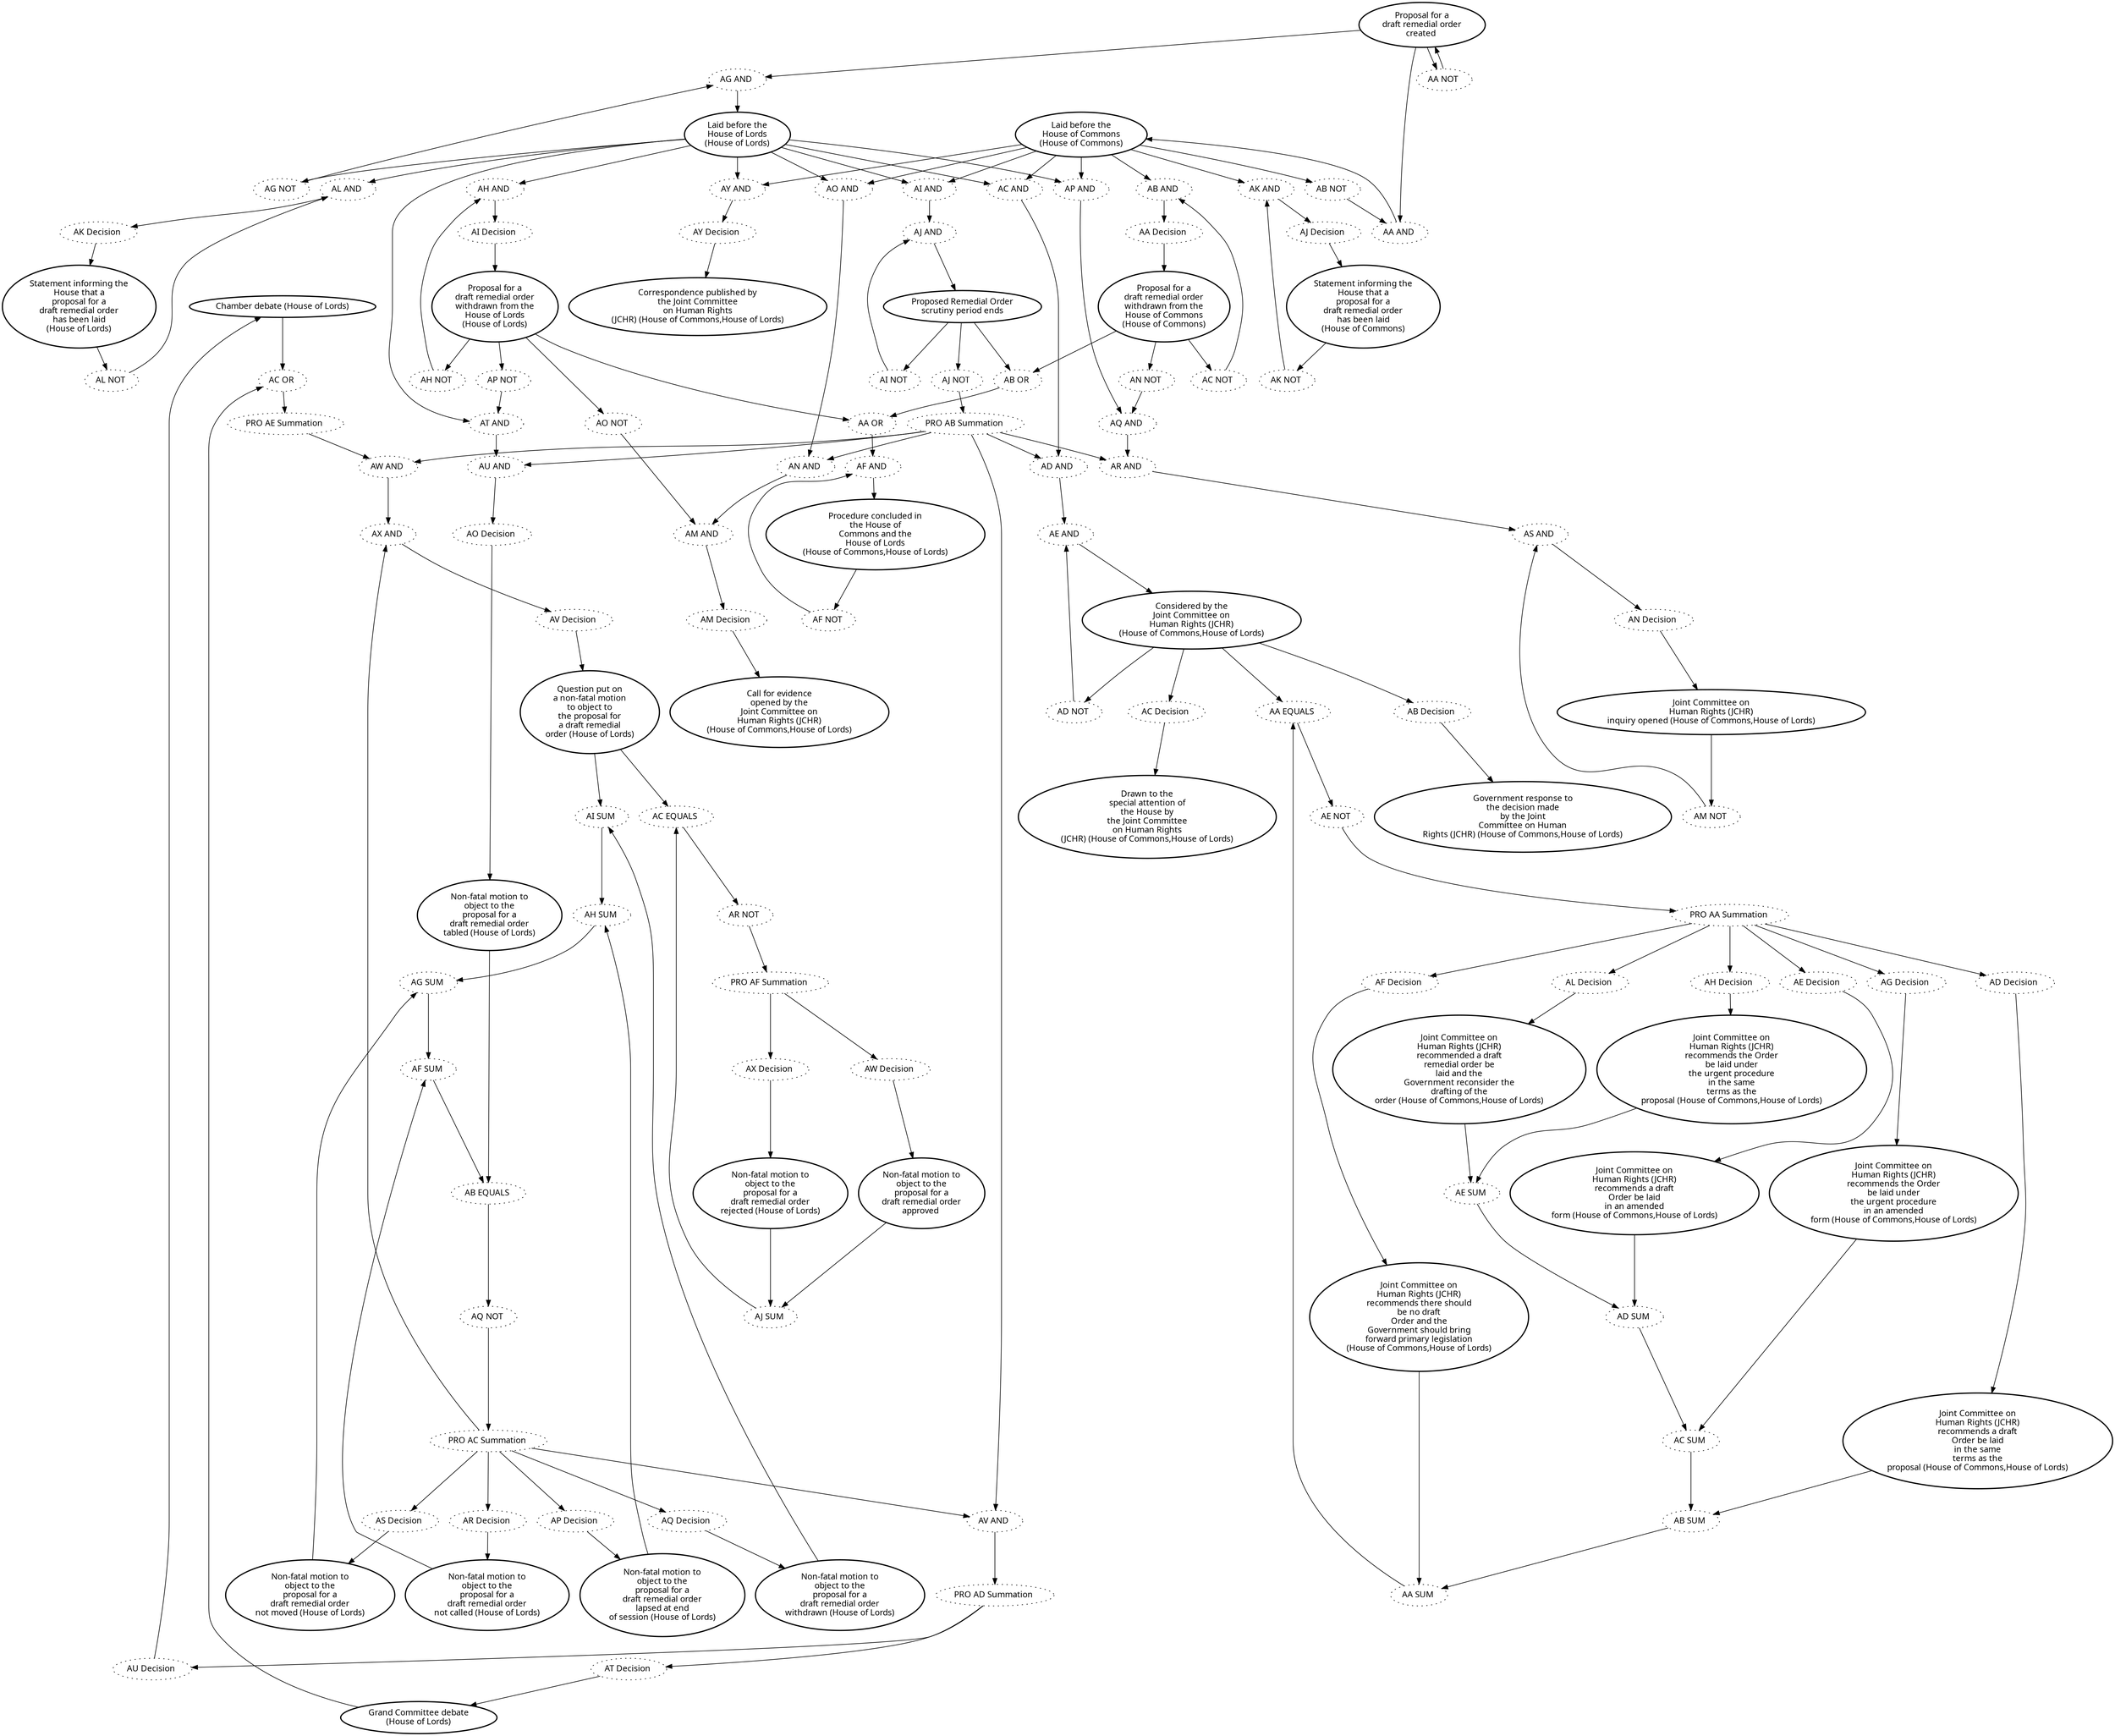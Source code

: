 digraph{graph[fontname="calibri"];node[fontname="calibri"];edge[fontname="calibri"];edge [style=solid, color=black];"2"->"290"[label=""];edge[style=solid, color=black];edge [style=solid, color=black];"4"->"539"[label=""];edge[style=solid, color=black];edge [style=solid, color=black];"4"->"307"[label=""];edge[style=solid, color=black];edge [style=solid, color=black];"4"->"283"[label=""];edge[style=solid, color=black];edge [style=solid, color=black];"4"->"540"[label=""];edge[style=solid, color=black];edge [style=solid, color=black];"4"->"314"[label=""];edge[style=solid, color=black];edge [style=solid, color=black];"4"->"299"[label=""];edge[style=solid, color=black];edge [style=solid, color=black];"4"->"327"[label=""];edge[style=solid, color=black];edge [style=solid, color=black];"4"->"337"[label=""];edge[style=solid, color=black];edge [style=solid, color=black];"12"->"297"[label=""];edge[style=solid, color=black];edge [style=solid, color=black];"12"->"307"[label=""];edge[style=solid, color=black];edge [style=solid, color=black];"12"->"283"[label=""];edge[style=solid, color=black];edge [style=solid, color=black];"12"->"305"[label=""];edge[style=solid, color=black];edge [style=solid, color=black];"12"->"315"[label=""];edge[style=solid, color=black];edge [style=solid, color=black];"12"->"299"[label=""];edge[style=solid, color=black];edge [style=solid, color=black];"12"->"327"[label=""];edge[style=solid, color=black];edge [style=solid, color=black];"12"->"332"[label=""];edge[style=solid, color=black];edge [style=solid, color=black];"12"->"337"[label=""];edge[style=solid, color=black];edge [style=solid, color=black];"21"->"290"[label=""];edge[style=solid, color=black];edge [style=solid, color=black];"111"->"292"[label=""];edge[style=solid, color=black];edge [style=solid, color=black];"247"->"284"[label=""];edge[style=solid, color=black];edge [style=solid, color=black];"247"->"293"[label=""];edge[style=solid, color=black];edge [style=solid, color=black];"247"->"294"[label=""];edge[style=solid, color=black];edge [style=solid, color=black];"247"->"1044"[label=""];edge[style=solid, color=black];edge [style=solid, color=black];"279"->"319"[label=""];edge[style=solid, color=black];edge [style=solid, color=black];"281"->"1406"[label=""];edge[style=solid, color=black];edge [style=solid, color=black];"282"->"540"[label=""];edge[style=solid, color=black];edge [style=solid, color=black];"283"->"287"[label=""];edge[style=solid, color=black];edge [style=solid, color=black];"284"->"288"[label=""];edge[style=solid, color=black];edge [style=solid, color=black];"285"->"296"[label=""];edge[style=solid, color=black];edge [style=solid, color=black];"286"->"285"[label=""];edge[style=solid, color=black];edge [style=solid, color=black];"287"->"288"[label=""];edge[style=solid, color=black];edge [style=solid, color=black];"288"->"247"[label=""];edge[style=solid, color=black];edge [style=solid, color=black];"289"->"1415"[label=""];edge[style=solid, color=black];edge [style=solid, color=black];"290"->"3884"[label=""];edge[style=solid, color=black];edge [style=solid, color=black];"292"->"296"[label=""];edge[style=solid, color=black];edge [style=solid, color=black];"293"->"1413"[label=""];edge[style=solid, color=black];edge [style=solid, color=black];"294"->"1407"[label=""];edge[style=solid, color=black];edge [style=solid, color=black];"296"->"111"[label=""];edge[style=solid, color=black];edge [style=solid, color=black];"297"->"300"[label=""];edge[style=solid, color=black];edge [style=solid, color=black];"298"->"1409"[label=""];edge[style=solid, color=black];edge [style=solid, color=black];"299"->"329"[label=""];edge[style=solid, color=black];edge [style=solid, color=black];"300"->"12"[label=""];edge[style=solid, color=black];edge [style=solid, color=black];"301"->"305"[label=""];edge[style=solid, color=black];edge [style=solid, color=black];"305"->"489"[label=""];edge[style=solid, color=black];edge [style=solid, color=black];"306"->"310"[label=""];edge[style=solid, color=black];edge [style=solid, color=black];"307"->"310"[label=""];edge[style=solid, color=black];edge [style=solid, color=black];"308"->"1416"[label=""];edge[style=solid, color=black];edge [style=solid, color=black];"309"->"1410"[label=""];edge[style=solid, color=black];edge [style=solid, color=black];"310"->"1414"[label=""];edge[style=solid, color=black];edge [style=solid, color=black];"311"->"314"[label=""];edge[style=solid, color=black];edge [style=solid, color=black];"314"->"490"[label=""];edge[style=solid, color=black];edge [style=solid, color=black];"315"->"491"[label=""];edge[style=solid, color=black];edge [style=solid, color=black];"316"->"315"[label=""];edge[style=solid, color=black];edge [style=solid, color=black];"319"->"331"[label=""];edge[style=solid, color=black];edge [style=solid, color=black];"320"->"1408"[label=""];edge[style=solid, color=black];edge [style=solid, color=black];"321"->"1411"[label=""];edge[style=solid, color=black];edge [style=solid, color=black];"323"->"493"[label=""];edge[style=solid, color=black];edge [style=solid, color=black];"324"->"1412"[label=""];edge[style=solid, color=black];edge [style=solid, color=black];"325"->"329"[label=""];edge[style=solid, color=black];edge [style=solid, color=black];"326"->"323"[label=""];edge[style=solid, color=black];edge [style=solid, color=black];"327"->"326"[label=""];edge[style=solid, color=black];edge [style=solid, color=black];"328"->"323"[label=""];edge[style=solid, color=black];edge [style=solid, color=black];"329"->"330"[label=""];edge[style=solid, color=black];edge [style=solid, color=black];"330"->"331"[label=""];edge[style=solid, color=black];edge [style=solid, color=black];"331"->"494"[label=""];edge[style=solid, color=black];edge [style=solid, color=black];"332"->"333"[label=""];edge[style=solid, color=black];edge [style=solid, color=black];"333"->"495"[label=""];edge[style=solid, color=black];edge [style=solid, color=black];"334"->"3883"[label=""];edge[style=solid, color=black];edge [style=solid, color=black];"335"->"336"[label=""];edge[style=solid, color=black];edge [style=solid, color=black];"336"->"502"[label=""];edge[style=solid, color=black];edge [style=solid, color=black];"337"->"505"[label=""];edge[style=solid, color=black];edge [style=solid, color=black];"405"->"332"[label=""];edge[style=solid, color=black];edge [style=solid, color=black];"406"->"3882"[label=""];edge[style=solid, color=black];edge [style=solid, color=black];"407"->"3885"[label=""];edge[style=solid, color=black];edge [style=solid, color=black];"489"->"1421"[label=""];edge[style=solid, color=black];edge [style=solid, color=black];"490"->"1476"[label=""];edge[style=solid, color=black];edge [style=solid, color=black];"491"->"1477"[label=""];edge[style=solid, color=black];edge [style=solid, color=black];"492"->"1905"[label=""];edge[style=solid, color=black];edge [style=solid, color=black];"493"->"280"[label=""];edge[style=solid, color=black];edge [style=solid, color=black];"494"->"279"[label=""];edge[style=solid, color=black];edge [style=solid, color=black];"495"->"3874"[label=""];edge[style=solid, color=black];edge [style=solid, color=black];"496"->"3877"[label=""];edge[style=solid, color=black];edge [style=solid, color=black];"497"->"3878"[label=""];edge[style=solid, color=black];edge [style=solid, color=black];"498"->"3875"[label=""];edge[style=solid, color=black];edge [style=solid, color=black];"499"->"3876"[label=""];edge[style=solid, color=black];edge [style=solid, color=black];"500"->"21"[label=""];edge[style=solid, color=black];edge [style=solid, color=black];"501"->"2"[label=""];edge[style=solid, color=black];edge [style=solid, color=black];"502"->"3879"[label=""];edge[style=solid, color=black];edge [style=solid, color=black];"503"->"3880"[label=""];edge[style=solid, color=black];edge [style=solid, color=black];"504"->"3881"[label=""];edge[style=solid, color=black];edge [style=solid, color=black];"505"->"3227"[label=""];edge[style=solid, color=black];edge [style=solid, color=black];"538"->"4"[label=""];edge[style=solid, color=black];edge [style=solid, color=black];"539"->"538"[label=""];edge[style=solid, color=black];edge [style=solid, color=black];"540"->"281"[label=""];edge[style=solid, color=black];edge [style=solid, color=black];"542"->"1405"[label=""];edge[style=solid, color=black];edge [style=solid, color=black];"1013"->"1044"[label=""];edge[style=solid, color=black];edge [style=solid, color=black];"1014"->"1013"[label=""];edge[style=solid, color=black];edge [style=solid, color=black];"1015"->"1014"[label=""];edge[style=solid, color=black];edge [style=solid, color=black];"1016"->"1015"[label=""];edge[style=solid, color=black];edge [style=solid, color=black];"1017"->"1016"[label=""];edge[style=solid, color=black];edge [style=solid, color=black];"1018"->"1045"[label=""];edge[style=solid, color=black];edge [style=solid, color=black];"1019"->"1018"[label=""];edge[style=solid, color=black];edge [style=solid, color=black];"1020"->"1019"[label=""];edge[style=solid, color=black];edge [style=solid, color=black];"1021"->"1020"[label=""];edge[style=solid, color=black];edge [style=solid, color=black];"1022"->"1046"[label=""];edge[style=solid, color=black];edge [style=solid, color=black];"1044"->"289"[label=""];edge[style=solid, color=black];edge [style=solid, color=black];"1045"->"406"[label=""];edge[style=solid, color=black];edge [style=solid, color=black];"1046"->"407"[label=""];edge[style=solid, color=black];edge [style=solid, color=black];"1405"->"542"[label=""];edge[style=solid, color=black];edge [style=solid, color=black];"1405"->"538"[label=""];edge[style=solid, color=black];edge [style=solid, color=black];"1405"->"300"[label=""];edge[style=solid, color=black];edge [style=solid, color=black];"1406"->"282"[label=""];edge[style=solid, color=black];edge [style=solid, color=black];"1406"->"286"[label=""];edge[style=solid, color=black];edge [style=solid, color=black];"1406"->"325"[label=""];edge[style=solid, color=black];edge [style=solid, color=black];"1408"->"1013"[label=""];edge[style=solid, color=black];edge [style=solid, color=black];"1409"->"1014"[label=""];edge[style=solid, color=black];edge [style=solid, color=black];"1410"->"1016"[label=""];edge[style=solid, color=black];edge [style=solid, color=black];"1411"->"1015"[label=""];edge[style=solid, color=black];edge [style=solid, color=black];"1412"->"1017"[label=""];edge[style=solid, color=black];edge [style=solid, color=black];"1414"->"306"[label=""];edge[style=solid, color=black];edge [style=solid, color=black];"1414"->"286"[label=""];edge[style=solid, color=black];edge [style=solid, color=black];"1414"->"308"[label=""];edge[style=solid, color=black];edge [style=solid, color=black];"1415"->"298"[label=""];edge[style=solid, color=black];edge [style=solid, color=black];"1415"->"309"[label=""];edge[style=solid, color=black];edge [style=solid, color=black];"1415"->"320"[label=""];edge[style=solid, color=black];edge [style=solid, color=black];"1415"->"321"[label=""];edge[style=solid, color=black];edge [style=solid, color=black];"1415"->"324"[label=""];edge[style=solid, color=black];edge [style=solid, color=black];"1415"->"492"[label=""];edge[style=solid, color=black];edge [style=solid, color=black];"1416"->"287"[label=""];edge[style=solid, color=black];edge [style=solid, color=black];"1416"->"330"[label=""];edge[style=solid, color=black];edge [style=solid, color=black];"1416"->"326"[label=""];edge[style=solid, color=black];edge [style=solid, color=black];"1416"->"333"[label=""];edge[style=solid, color=black];edge [style=solid, color=black];"1416"->"334"[label=""];edge[style=solid, color=black];edge [style=solid, color=black];"1416"->"335"[label=""];edge[style=solid, color=black];edge [style=solid, color=black];"1421"->"301"[label=""];edge[style=solid, color=black];edge [style=solid, color=black];"1421"->"285"[label=""];edge[style=solid, color=black];edge [style=solid, color=black];"1421"->"328"[label=""];edge[style=solid, color=black];edge [style=solid, color=black];"1421"->"405"[label=""];edge[style=solid, color=black];edge [style=solid, color=black];"1476"->"311"[label=""];edge[style=solid, color=black];edge [style=solid, color=black];"1477"->"316"[label=""];edge[style=solid, color=black];edge [style=solid, color=black];"1905"->"1017"[label=""];edge[style=solid, color=black];edge [style=solid, color=black];"3874"->"1045"[label=""];edge[style=solid, color=black];edge [style=solid, color=black];"3875"->"1018"[label=""];edge[style=solid, color=black];edge [style=solid, color=black];"3876"->"1019"[label=""];edge[style=solid, color=black];edge [style=solid, color=black];"3877"->"1020"[label=""];edge[style=solid, color=black];edge [style=solid, color=black];"3878"->"1021"[label=""];edge[style=solid, color=black];edge [style=solid, color=black];"3879"->"1021"[label=""];edge[style=solid, color=black];edge [style=solid, color=black];"3879"->"1046"[label=""];edge[style=solid, color=black];edge [style=solid, color=black];"3880"->"1022"[label=""];edge[style=solid, color=black];edge [style=solid, color=black];"3881"->"1022"[label=""];edge[style=solid, color=black];edge [style=solid, color=black];"3882"->"498"[label=""];edge[style=solid, color=black];edge [style=solid, color=black];"3882"->"499"[label=""];edge[style=solid, color=black];edge [style=solid, color=black];"3882"->"496"[label=""];edge[style=solid, color=black];edge [style=solid, color=black];"3882"->"497"[label=""];edge[style=solid, color=black];edge [style=solid, color=black];"3882"->"334"[label=""];edge[style=solid, color=black];edge [style=solid, color=black];"3882"->"336"[label=""];edge[style=solid, color=black];edge [style=solid, color=black];"3883"->"500"[label=""];edge[style=solid, color=black];edge [style=solid, color=black];"3883"->"501"[label=""];edge[style=solid, color=black];edge [style=solid, color=black];"3884"->"335"[label=""];edge[style=solid, color=black];edge [style=solid, color=black];"3885"->"503"[label=""];edge[style=solid, color=black];edge [style=solid, color=black];"3885"->"504"[label=""];edge[style=solid, color=black];"2" [label="Chamber debate (House of Lords)", style=bold];"4" [label="Laid before the\nHouse of Commons\n(House of Commons)", style=bold];"12" [label="Laid before the\nHouse of Lords\n(House of Lords)", style=bold];"21" [label="Grand Committee debate\n(House of Lords)", style=bold];"111" [label="Procedure concluded in\nthe House of\nCommons and the\nHouse of Lords\n(House of Commons,House of Lords)", style=bold];"247" [label="Considered by the\nJoint Committee on\nHuman Rights (JCHR)\n(House of Commons,House of Lords)", style=bold];"279" [label="Joint Committee on\nHuman Rights (JCHR)\ninquiry opened (House of Commons,House of Lords)", style=bold];"281" [label="AA Decision ", style=dotted];"282" [label="AC NOT ", style=dotted];"283" [label="AC AND ", style=dotted];"284" [label="AD NOT ", style=dotted];"285" [label="AA OR ", style=dotted];"286" [label="AB OR ", style=dotted];"287" [label="AD AND ", style=dotted];"288" [label="AE AND ", style=dotted];"289" [label="AE NOT ", style=dotted];"290" [label="AC OR ", style=dotted];"292" [label="AF NOT ", style=dotted];"293" [label="AB Decision ", style=dotted];"294" [label="AC Decision ", style=dotted];"296" [label="AF AND ", style=dotted];"297" [label="AG NOT ", style=dotted];"298" [label="AD Decision ", style=dotted];"299" [label="AP AND ", style=dotted];"300" [label="AG AND ", style=dotted];"301" [label="AH NOT ", style=dotted];"305" [label="AH AND ", style=dotted];"306" [label="AI NOT ", style=dotted];"307" [label="AI AND ", style=dotted];"308" [label="AJ NOT ", style=dotted];"309" [label="AE Decision ", style=dotted];"310" [label="AJ AND ", style=dotted];"311" [label="AK NOT ", style=dotted];"314" [label="AK AND ", style=dotted];"315" [label="AL AND ", style=dotted];"316" [label="AL NOT ", style=dotted];"319" [label="AM NOT ", style=dotted];"320" [label="AF Decision ", style=dotted];"321" [label="AG Decision ", style=dotted];"323" [label="AM AND ", style=dotted];"324" [label="AH Decision ", style=dotted];"325" [label="AN NOT ", style=dotted];"326" [label="AN AND ", style=dotted];"327" [label="AO AND ", style=dotted];"328" [label="AO NOT ", style=dotted];"329" [label="AQ AND ", style=dotted];"330" [label="AR AND ", style=dotted];"331" [label="AS AND ", style=dotted];"332" [label="AT AND ", style=dotted];"333" [label="AU AND ", style=dotted];"334" [label="AV AND ", style=dotted];"335" [label="AW AND ", style=dotted];"336" [label="AX AND ", style=dotted];"337" [label="AY AND ", style=dotted];"405" [label="AP NOT ", style=dotted];"406" [label="AQ NOT ", style=dotted];"407" [label="AR NOT ", style=dotted];"489" [label="AI Decision ", style=dotted];"490" [label="AJ Decision ", style=dotted];"491" [label="AK Decision ", style=dotted];"492" [label="AL Decision ", style=dotted];"493" [label="AM Decision ", style=dotted];"494" [label="AN Decision ", style=dotted];"495" [label="AO Decision ", style=dotted];"496" [label="AP Decision ", style=dotted];"497" [label="AQ Decision ", style=dotted];"498" [label="AR Decision ", style=dotted];"499" [label="AS Decision ", style=dotted];"500" [label="AT Decision ", style=dotted];"501" [label="AU Decision ", style=dotted];"502" [label="AV Decision ", style=dotted];"503" [label="AW Decision ", style=dotted];"504" [label="AX Decision ", style=dotted];"505" [label="AY Decision ", style=dotted];"538" [label="AA AND ", style=dotted];"539" [label="AB NOT ", style=dotted];"540" [label="AB AND ", style=dotted];"542" [label="AA NOT ", style=dotted];"1013" [label="AA SUM ", style=dotted];"1014" [label="AB SUM ", style=dotted];"1015" [label="AC SUM ", style=dotted];"1016" [label="AD SUM ", style=dotted];"1017" [label="AE SUM ", style=dotted];"1018" [label="AF SUM ", style=dotted];"1019" [label="AG SUM ", style=dotted];"1020" [label="AH SUM ", style=dotted];"1021" [label="AI SUM ", style=dotted];"1022" [label="AJ SUM ", style=dotted];"1044" [label="AA EQUALS ", style=dotted];"1045" [label="AB EQUALS ", style=dotted];"1046" [label="AC EQUALS ", style=dotted];"1405" [label="Proposal for a\ndraft remedial order\ncreated ", style=bold];"1406" [label="Proposal for a\ndraft remedial order\nwithdrawn from the\nHouse of Commons\n(House of Commons)", style=bold];"1408" [label="Joint Committee on\nHuman Rights (JCHR)\nrecommends there should\nbe no draft\nOrder and the\nGovernment should bring\nforward primary legislation\n(House of Commons,House of Lords)", style=bold];"1409" [label="Joint Committee on\nHuman Rights (JCHR)\nrecommends a draft\nOrder be laid\nin the same\nterms as the\nproposal (House of Commons,House of Lords)", style=bold];"1410" [label="Joint Committee on\nHuman Rights (JCHR)\nrecommends a draft\nOrder be laid\nin an amended\nform (House of Commons,House of Lords)", style=bold];"1411" [label="Joint Committee on\nHuman Rights (JCHR)\nrecommends the Order\nbe laid under\nthe urgent procedure\nin an amended\nform (House of Commons,House of Lords)", style=bold];"1412" [label="Joint Committee on\nHuman Rights (JCHR)\nrecommends the Order\nbe laid under\nthe urgent procedure\nin the same\nterms as the\nproposal (House of Commons,House of Lords)", style=bold];"1414" [label="Proposed Remedial Order\nscrutiny period ends\n", style=bold];"1415" [label="PRO AA Summation ", style=dotted];"1416" [label="PRO AB Summation ", style=dotted];"1421" [label="Proposal for a\ndraft remedial order\nwithdrawn from the\nHouse of Lords\n(House of Lords)", style=bold];"1476" [label="Statement informing the\nHouse that a\nproposal for a\ndraft remedial order\nhas been laid\n(House of Commons)", style=bold];"1477" [label="Statement informing the\nHouse that a\nproposal for a\ndraft remedial order\nhas been laid\n(House of Lords)", style=bold];"1905" [label="Joint Committee on\nHuman Rights (JCHR)\nrecommended a draft\nremedial order be\nlaid and the\nGovernment reconsider the\ndrafting of the\norder (House of Commons,House of Lords)", style=bold];"3874" [label="Non-fatal motion to\nobject to the\nproposal for a\ndraft remedial order\ntabled (House of Lords)", style=bold];"3875" [label="Non-fatal motion to\nobject to the\nproposal for a\ndraft remedial order\nnot called (House of Lords)", style=bold];"3876" [label="Non-fatal motion to\nobject to the\nproposal for a\ndraft remedial order\nnot moved (House of Lords)", style=bold];"3877" [label="Non-fatal motion to\nobject to the\nproposal for a\ndraft remedial order\nlapsed at end\nof session (House of Lords)", style=bold];"3878" [label="Non-fatal motion to\nobject to the\nproposal for a\ndraft remedial order\nwithdrawn (House of Lords)", style=bold];"3879" [label="Question put on\na non-fatal motion\nto object to\nthe proposal for\na draft remedial\norder (House of Lords)", style=bold];"3880" [label="Non-fatal motion to\nobject to the\nproposal for a\ndraft remedial order\napproved ", style=bold];"3881" [label="Non-fatal motion to\nobject to the\nproposal for a\ndraft remedial order\nrejected (House of Lords)", style=bold];"3882" [label="PRO AC Summation ", style=dotted];"3883" [label="PRO AD Summation ", style=dotted];"3884" [label="PRO AE Summation ", style=dotted];"3885" [label="PRO AF Summation ", style=dotted];"1413" [label="Government response to\nthe decision made\nby the Joint\nCommittee on Human\nRights (JCHR) (House of Commons,House of Lords)", style=bold];"1407" [label="Drawn to the\nspecial attention of\nthe House by\nthe Joint Committee\non Human Rights\n(JCHR) (House of Commons,House of Lords)", style=bold];"280" [label="Call for evidence\nopened by the\nJoint Committee on\nHuman Rights (JCHR)\n(House of Commons,House of Lords)", style=bold];"3227" [label="Correspondence published by\nthe Joint Committee\non Human Rights\n(JCHR) (House of Commons,House of Lords)", style=bold];}
